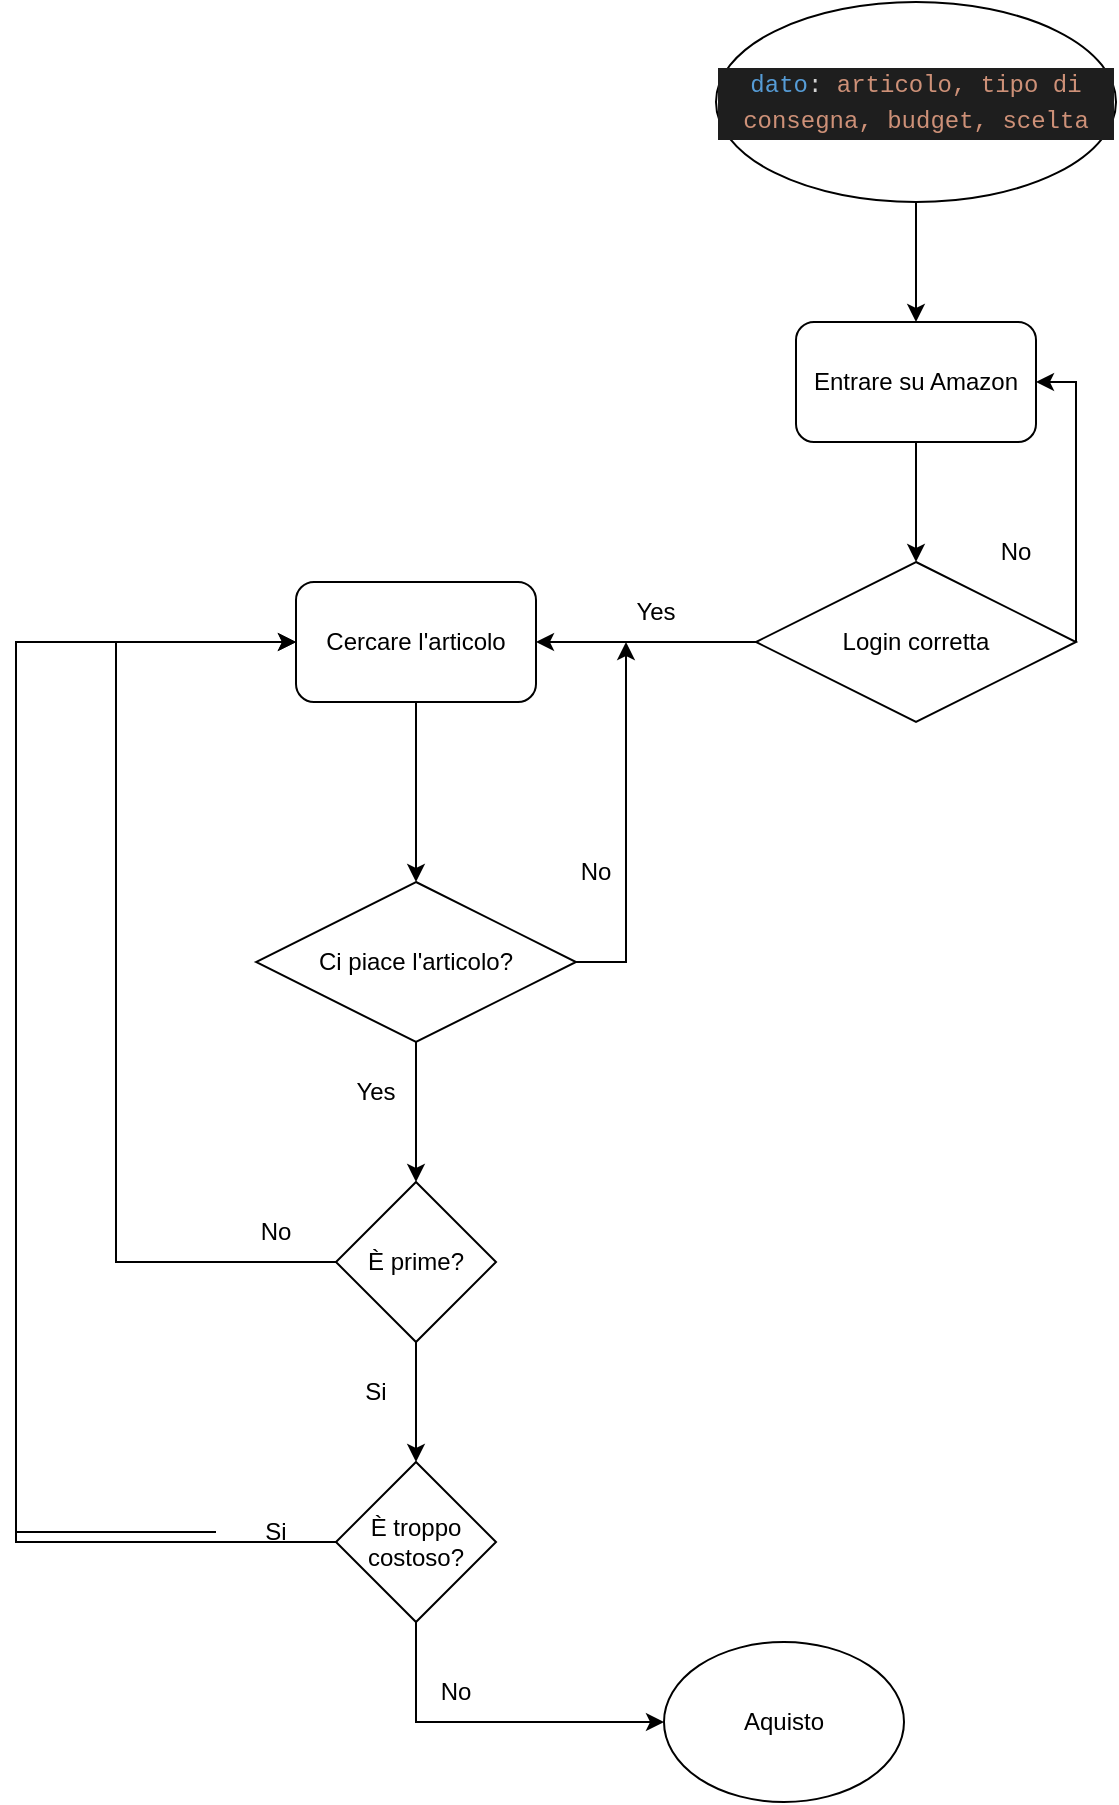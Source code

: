 <mxfile version="20.4.0" type="device"><diagram id="C5RBs43oDa-KdzZeNtuy" name="Page-1"><mxGraphModel dx="511" dy="332" grid="1" gridSize="10" guides="1" tooltips="1" connect="1" arrows="1" fold="1" page="1" pageScale="1" pageWidth="827" pageHeight="1169" math="0" shadow="0"><root><mxCell id="WIyWlLk6GJQsqaUBKTNV-0"/><mxCell id="WIyWlLk6GJQsqaUBKTNV-1" parent="WIyWlLk6GJQsqaUBKTNV-0"/><mxCell id="oIAzQ9iA9ghnAydze5H4-2" style="edgeStyle=orthogonalEdgeStyle;rounded=0;orthogonalLoop=1;jettySize=auto;html=1;entryX=0.5;entryY=0;entryDx=0;entryDy=0;" edge="1" parent="WIyWlLk6GJQsqaUBKTNV-1" source="oIAzQ9iA9ghnAydze5H4-0" target="oIAzQ9iA9ghnAydze5H4-1"><mxGeometry relative="1" as="geometry"/></mxCell><mxCell id="oIAzQ9iA9ghnAydze5H4-0" value="&lt;div style=&quot;background-color: rgb(30, 30, 30); font-family: Menlo, Monaco, &amp;quot;Courier New&amp;quot;, monospace; line-height: 18px;&quot;&gt;&lt;div style=&quot;color: rgb(212, 212, 212); line-height: 18px;&quot;&gt;&lt;span style=&quot;color: #569cd6;&quot;&gt;dato&lt;/span&gt;: &lt;span style=&quot;color: #ce9178;&quot;&gt;articolo, tipo di consegna, budget, scelta&lt;/span&gt;&lt;/div&gt;&lt;/div&gt;" style="ellipse;whiteSpace=wrap;html=1;" vertex="1" parent="WIyWlLk6GJQsqaUBKTNV-1"><mxGeometry x="380" y="40" width="200" height="100" as="geometry"/></mxCell><mxCell id="oIAzQ9iA9ghnAydze5H4-5" style="edgeStyle=orthogonalEdgeStyle;rounded=0;orthogonalLoop=1;jettySize=auto;html=1;entryX=0.5;entryY=0;entryDx=0;entryDy=0;" edge="1" parent="WIyWlLk6GJQsqaUBKTNV-1" source="oIAzQ9iA9ghnAydze5H4-1"><mxGeometry relative="1" as="geometry"><mxPoint x="480" y="320" as="targetPoint"/></mxGeometry></mxCell><mxCell id="oIAzQ9iA9ghnAydze5H4-1" value="Entrare su Amazon" style="rounded=1;whiteSpace=wrap;html=1;" vertex="1" parent="WIyWlLk6GJQsqaUBKTNV-1"><mxGeometry x="420" y="200" width="120" height="60" as="geometry"/></mxCell><mxCell id="oIAzQ9iA9ghnAydze5H4-8" style="edgeStyle=orthogonalEdgeStyle;rounded=0;orthogonalLoop=1;jettySize=auto;html=1;entryX=1;entryY=0.5;entryDx=0;entryDy=0;" edge="1" parent="WIyWlLk6GJQsqaUBKTNV-1" source="oIAzQ9iA9ghnAydze5H4-3" target="oIAzQ9iA9ghnAydze5H4-7"><mxGeometry relative="1" as="geometry"/></mxCell><mxCell id="oIAzQ9iA9ghnAydze5H4-27" style="edgeStyle=orthogonalEdgeStyle;rounded=0;orthogonalLoop=1;jettySize=auto;html=1;entryX=1;entryY=0.5;entryDx=0;entryDy=0;" edge="1" parent="WIyWlLk6GJQsqaUBKTNV-1" source="oIAzQ9iA9ghnAydze5H4-3" target="oIAzQ9iA9ghnAydze5H4-1"><mxGeometry relative="1" as="geometry"><Array as="points"><mxPoint x="560" y="230"/></Array></mxGeometry></mxCell><mxCell id="oIAzQ9iA9ghnAydze5H4-3" value="Login corretta" style="rhombus;whiteSpace=wrap;html=1;" vertex="1" parent="WIyWlLk6GJQsqaUBKTNV-1"><mxGeometry x="400" y="320" width="160" height="80" as="geometry"/></mxCell><mxCell id="oIAzQ9iA9ghnAydze5H4-14" style="edgeStyle=orthogonalEdgeStyle;rounded=0;orthogonalLoop=1;jettySize=auto;html=1;entryX=0.5;entryY=0;entryDx=0;entryDy=0;" edge="1" parent="WIyWlLk6GJQsqaUBKTNV-1" source="oIAzQ9iA9ghnAydze5H4-7" target="oIAzQ9iA9ghnAydze5H4-13"><mxGeometry relative="1" as="geometry"/></mxCell><mxCell id="oIAzQ9iA9ghnAydze5H4-7" value="Cercare l'articolo" style="rounded=1;whiteSpace=wrap;html=1;" vertex="1" parent="WIyWlLk6GJQsqaUBKTNV-1"><mxGeometry x="170" y="330" width="120" height="60" as="geometry"/></mxCell><mxCell id="oIAzQ9iA9ghnAydze5H4-9" value="Yes" style="text;html=1;strokeColor=none;fillColor=none;align=center;verticalAlign=middle;whiteSpace=wrap;rounded=0;" vertex="1" parent="WIyWlLk6GJQsqaUBKTNV-1"><mxGeometry x="320" y="330" width="60" height="30" as="geometry"/></mxCell><mxCell id="oIAzQ9iA9ghnAydze5H4-15" style="edgeStyle=orthogonalEdgeStyle;rounded=0;orthogonalLoop=1;jettySize=auto;html=1;entryX=0.25;entryY=1;entryDx=0;entryDy=0;" edge="1" parent="WIyWlLk6GJQsqaUBKTNV-1" source="oIAzQ9iA9ghnAydze5H4-13" target="oIAzQ9iA9ghnAydze5H4-9"><mxGeometry relative="1" as="geometry"/></mxCell><mxCell id="oIAzQ9iA9ghnAydze5H4-17" style="edgeStyle=orthogonalEdgeStyle;rounded=0;orthogonalLoop=1;jettySize=auto;html=1;entryX=0.5;entryY=0;entryDx=0;entryDy=0;" edge="1" parent="WIyWlLk6GJQsqaUBKTNV-1" source="oIAzQ9iA9ghnAydze5H4-13"><mxGeometry relative="1" as="geometry"><mxPoint x="230" y="630" as="targetPoint"/></mxGeometry></mxCell><mxCell id="oIAzQ9iA9ghnAydze5H4-13" value="Ci piace l'articolo?" style="rhombus;whiteSpace=wrap;html=1;" vertex="1" parent="WIyWlLk6GJQsqaUBKTNV-1"><mxGeometry x="150" y="480" width="160" height="80" as="geometry"/></mxCell><mxCell id="oIAzQ9iA9ghnAydze5H4-18" value="Yes" style="text;html=1;strokeColor=none;fillColor=none;align=center;verticalAlign=middle;whiteSpace=wrap;rounded=0;" vertex="1" parent="WIyWlLk6GJQsqaUBKTNV-1"><mxGeometry x="180" y="570" width="60" height="30" as="geometry"/></mxCell><mxCell id="oIAzQ9iA9ghnAydze5H4-19" value="No" style="text;html=1;strokeColor=none;fillColor=none;align=center;verticalAlign=middle;whiteSpace=wrap;rounded=0;" vertex="1" parent="WIyWlLk6GJQsqaUBKTNV-1"><mxGeometry x="290" y="460" width="60" height="30" as="geometry"/></mxCell><mxCell id="oIAzQ9iA9ghnAydze5H4-23" style="edgeStyle=orthogonalEdgeStyle;rounded=0;orthogonalLoop=1;jettySize=auto;html=1;entryX=0.5;entryY=0;entryDx=0;entryDy=0;" edge="1" parent="WIyWlLk6GJQsqaUBKTNV-1" source="oIAzQ9iA9ghnAydze5H4-20" target="oIAzQ9iA9ghnAydze5H4-22"><mxGeometry relative="1" as="geometry"/></mxCell><mxCell id="oIAzQ9iA9ghnAydze5H4-26" style="edgeStyle=orthogonalEdgeStyle;rounded=0;orthogonalLoop=1;jettySize=auto;html=1;entryX=0;entryY=0.5;entryDx=0;entryDy=0;" edge="1" parent="WIyWlLk6GJQsqaUBKTNV-1" source="oIAzQ9iA9ghnAydze5H4-20" target="oIAzQ9iA9ghnAydze5H4-7"><mxGeometry relative="1" as="geometry"><Array as="points"><mxPoint x="80" y="670"/><mxPoint x="80" y="360"/></Array></mxGeometry></mxCell><mxCell id="oIAzQ9iA9ghnAydze5H4-20" value="È prime?" style="rhombus;whiteSpace=wrap;html=1;" vertex="1" parent="WIyWlLk6GJQsqaUBKTNV-1"><mxGeometry x="190" y="630" width="80" height="80" as="geometry"/></mxCell><mxCell id="oIAzQ9iA9ghnAydze5H4-30" style="edgeStyle=orthogonalEdgeStyle;rounded=0;orthogonalLoop=1;jettySize=auto;html=1;entryX=0;entryY=0.5;entryDx=0;entryDy=0;" edge="1" parent="WIyWlLk6GJQsqaUBKTNV-1" source="oIAzQ9iA9ghnAydze5H4-22" target="oIAzQ9iA9ghnAydze5H4-29"><mxGeometry relative="1" as="geometry"><Array as="points"><mxPoint x="230" y="900"/></Array></mxGeometry></mxCell><mxCell id="oIAzQ9iA9ghnAydze5H4-32" style="edgeStyle=orthogonalEdgeStyle;rounded=0;orthogonalLoop=1;jettySize=auto;html=1;entryX=0;entryY=0.5;entryDx=0;entryDy=0;startArrow=none;" edge="1" parent="WIyWlLk6GJQsqaUBKTNV-1" source="oIAzQ9iA9ghnAydze5H4-33" target="oIAzQ9iA9ghnAydze5H4-7"><mxGeometry relative="1" as="geometry"><Array as="points"><mxPoint x="30" y="360"/></Array></mxGeometry></mxCell><mxCell id="oIAzQ9iA9ghnAydze5H4-22" value="È troppo costoso?" style="rhombus;whiteSpace=wrap;html=1;" vertex="1" parent="WIyWlLk6GJQsqaUBKTNV-1"><mxGeometry x="190" y="770" width="80" height="80" as="geometry"/></mxCell><mxCell id="oIAzQ9iA9ghnAydze5H4-24" value="Si" style="text;html=1;strokeColor=none;fillColor=none;align=center;verticalAlign=middle;whiteSpace=wrap;rounded=0;" vertex="1" parent="WIyWlLk6GJQsqaUBKTNV-1"><mxGeometry x="180" y="720" width="60" height="30" as="geometry"/></mxCell><mxCell id="oIAzQ9iA9ghnAydze5H4-28" value="No" style="text;html=1;strokeColor=none;fillColor=none;align=center;verticalAlign=middle;whiteSpace=wrap;rounded=0;" vertex="1" parent="WIyWlLk6GJQsqaUBKTNV-1"><mxGeometry x="130" y="640" width="60" height="30" as="geometry"/></mxCell><mxCell id="oIAzQ9iA9ghnAydze5H4-29" value="Aquisto" style="ellipse;whiteSpace=wrap;html=1;" vertex="1" parent="WIyWlLk6GJQsqaUBKTNV-1"><mxGeometry x="354" y="860" width="120" height="80" as="geometry"/></mxCell><mxCell id="oIAzQ9iA9ghnAydze5H4-31" value="No" style="text;html=1;strokeColor=none;fillColor=none;align=center;verticalAlign=middle;whiteSpace=wrap;rounded=0;" vertex="1" parent="WIyWlLk6GJQsqaUBKTNV-1"><mxGeometry x="220" y="870" width="60" height="30" as="geometry"/></mxCell><mxCell id="oIAzQ9iA9ghnAydze5H4-33" value="Si" style="text;html=1;strokeColor=none;fillColor=none;align=center;verticalAlign=middle;whiteSpace=wrap;rounded=0;" vertex="1" parent="WIyWlLk6GJQsqaUBKTNV-1"><mxGeometry x="130" y="790" width="60" height="30" as="geometry"/></mxCell><mxCell id="oIAzQ9iA9ghnAydze5H4-34" value="" style="edgeStyle=orthogonalEdgeStyle;rounded=0;orthogonalLoop=1;jettySize=auto;html=1;entryX=0;entryY=0.5;entryDx=0;entryDy=0;endArrow=none;" edge="1" parent="WIyWlLk6GJQsqaUBKTNV-1" source="oIAzQ9iA9ghnAydze5H4-22" target="oIAzQ9iA9ghnAydze5H4-33"><mxGeometry relative="1" as="geometry"><mxPoint x="190" y="810" as="sourcePoint"/><mxPoint x="170" y="360" as="targetPoint"/><Array as="points"><mxPoint x="30" y="810"/></Array></mxGeometry></mxCell><mxCell id="oIAzQ9iA9ghnAydze5H4-35" value="No" style="text;html=1;strokeColor=none;fillColor=none;align=center;verticalAlign=middle;whiteSpace=wrap;rounded=0;" vertex="1" parent="WIyWlLk6GJQsqaUBKTNV-1"><mxGeometry x="500" y="300" width="60" height="30" as="geometry"/></mxCell></root></mxGraphModel></diagram></mxfile>